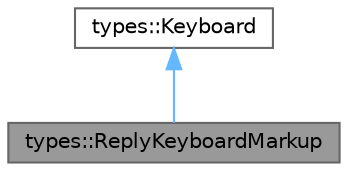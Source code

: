 digraph "types::ReplyKeyboardMarkup"
{
 // LATEX_PDF_SIZE
  bgcolor="transparent";
  edge [fontname=Helvetica,fontsize=10,labelfontname=Helvetica,labelfontsize=10];
  node [fontname=Helvetica,fontsize=10,shape=box,height=0.2,width=0.4];
  Node1 [id="Node000001",label="types::ReplyKeyboardMarkup",height=0.2,width=0.4,color="gray40", fillcolor="grey60", style="filled", fontcolor="black",tooltip="Struct represents telegram reply keyboard."];
  Node2 -> Node1 [id="edge1_Node000001_Node000002",dir="back",color="steelblue1",style="solid",tooltip=" "];
  Node2 [id="Node000002",label="types::Keyboard",height=0.2,width=0.4,color="gray40", fillcolor="white", style="filled",URL="$structtypes_1_1_keyboard.html",tooltip="Base struct for telegram keyboards."];
}
